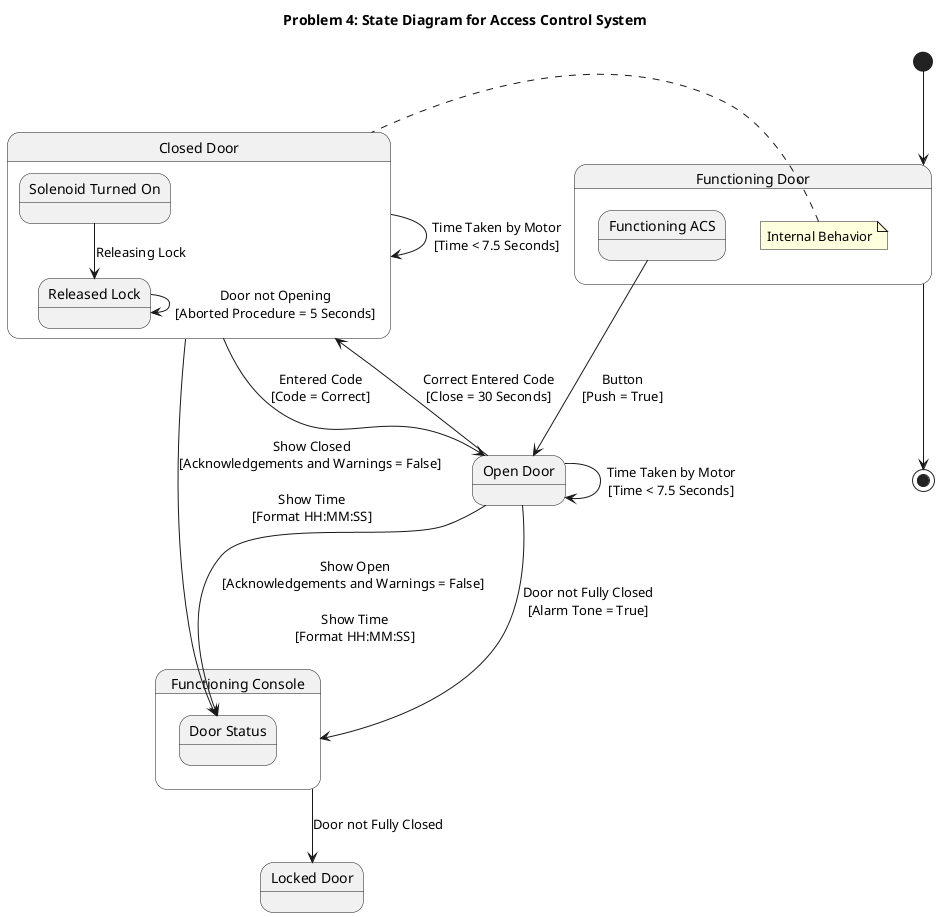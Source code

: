 @startuml

title Problem 4: State Diagram for Access Control System

[*] --> FunctioningDoor
ClosedDoor --> OpenDoor : Entered Code\n[Code = Correct]
OpenDoor --> ClosedDoor : Correct Entered Code\n[Close = 30 Seconds]
OpenDoor --> OpenDoor: Time Taken by Motor\n[Time < 7.5 Seconds]
ClosedDoor --> ClosedDoor: Time Taken by Motor\n[Time < 7.5 Seconds]



OpenDoor --> FunctioningConsole : Door not Fully Closed\n[Alarm Tone = True]
FunctioningConsole --> LockedDoor: Door not Fully Closed
FunctioningDoor --> [*]


state FunctioningDoor as "Functioning Door" {
state FACS as "Functioning ACS"
FACS --> OpenDoor : Button\n[Push = True]
note left of ClosedDoor : Internal Behavior


state "Closed Door" as ClosedDoor  {
state SolenoidTurnedOn as "Solenoid Turned On"
state ReleasedLock as "Released Lock"
ReleasedLock --> ReleasedLock: Door not Opening\n[Aborted Procedure = 5 Seconds]
SolenoidTurnedOn --> ReleasedLock : Releasing Lock
}



state "Open Door" as OpenDoor {
}


state "Locked Door" as LockedDoor {
}
}

state FunctioningConsole as "Functioning Console" {
state DoorStatus as "Door Status" 
OpenDoor --> DoorStatus : Show Open\n[Acknowledgements and Warnings = False] \n\nShow Time\n[Format HH:MM:SS]
ClosedDoor --> DoorStatus : Show Closed\n[Acknowledgements and Warnings = False] \n\nShow Time\n[Format HH:MM:SS]
}


@enduml